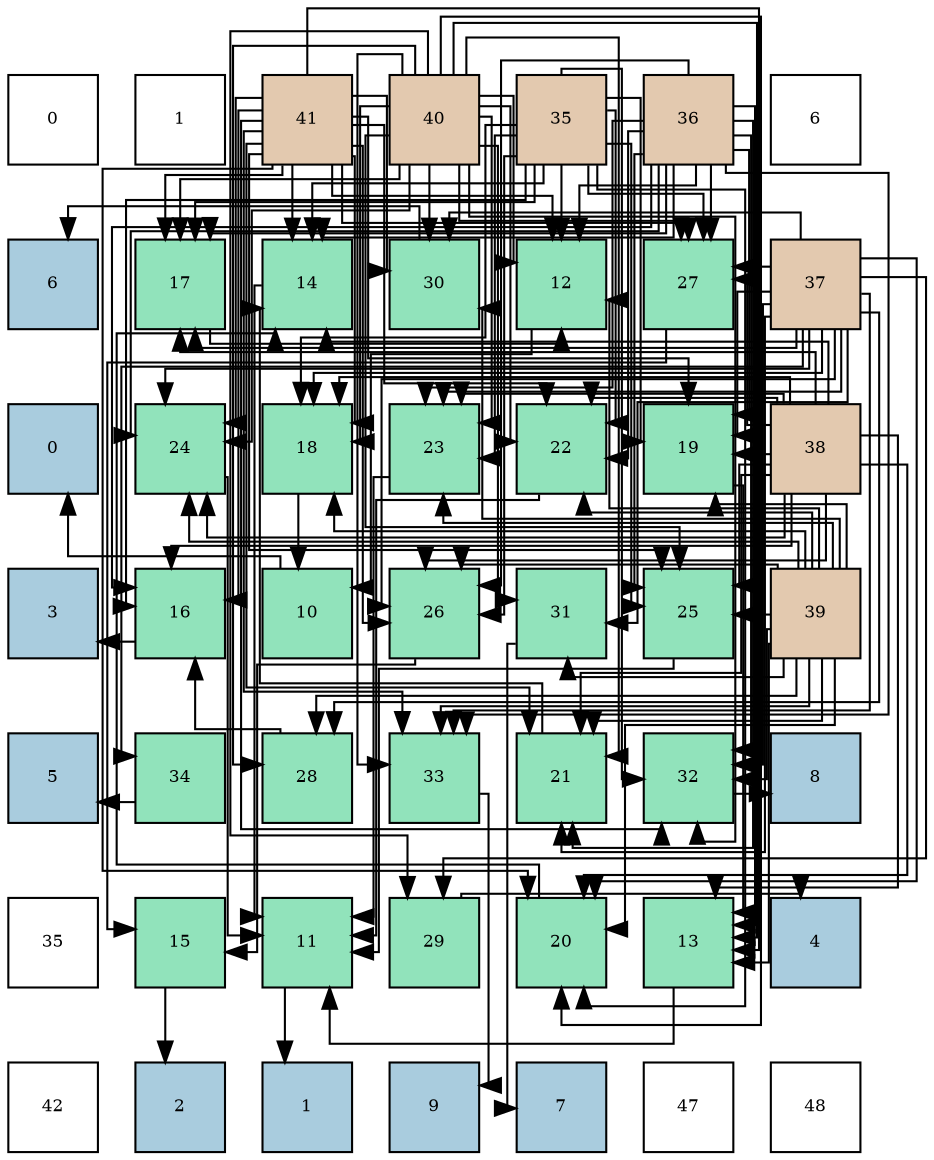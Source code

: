 digraph layout{
 rankdir=TB;
 splines=ortho;
 node [style=filled shape=square fixedsize=true width=0.6];
0[label="0", fontsize=8, fillcolor="#ffffff"];
1[label="1", fontsize=8, fillcolor="#ffffff"];
2[label="41", fontsize=8, fillcolor="#e3c9af"];
3[label="40", fontsize=8, fillcolor="#e3c9af"];
4[label="35", fontsize=8, fillcolor="#e3c9af"];
5[label="36", fontsize=8, fillcolor="#e3c9af"];
6[label="6", fontsize=8, fillcolor="#ffffff"];
7[label="6", fontsize=8, fillcolor="#a9ccde"];
8[label="17", fontsize=8, fillcolor="#91e3bb"];
9[label="14", fontsize=8, fillcolor="#91e3bb"];
10[label="30", fontsize=8, fillcolor="#91e3bb"];
11[label="12", fontsize=8, fillcolor="#91e3bb"];
12[label="27", fontsize=8, fillcolor="#91e3bb"];
13[label="37", fontsize=8, fillcolor="#e3c9af"];
14[label="0", fontsize=8, fillcolor="#a9ccde"];
15[label="24", fontsize=8, fillcolor="#91e3bb"];
16[label="18", fontsize=8, fillcolor="#91e3bb"];
17[label="23", fontsize=8, fillcolor="#91e3bb"];
18[label="22", fontsize=8, fillcolor="#91e3bb"];
19[label="19", fontsize=8, fillcolor="#91e3bb"];
20[label="38", fontsize=8, fillcolor="#e3c9af"];
21[label="3", fontsize=8, fillcolor="#a9ccde"];
22[label="16", fontsize=8, fillcolor="#91e3bb"];
23[label="10", fontsize=8, fillcolor="#91e3bb"];
24[label="26", fontsize=8, fillcolor="#91e3bb"];
25[label="31", fontsize=8, fillcolor="#91e3bb"];
26[label="25", fontsize=8, fillcolor="#91e3bb"];
27[label="39", fontsize=8, fillcolor="#e3c9af"];
28[label="5", fontsize=8, fillcolor="#a9ccde"];
29[label="34", fontsize=8, fillcolor="#91e3bb"];
30[label="28", fontsize=8, fillcolor="#91e3bb"];
31[label="33", fontsize=8, fillcolor="#91e3bb"];
32[label="21", fontsize=8, fillcolor="#91e3bb"];
33[label="32", fontsize=8, fillcolor="#91e3bb"];
34[label="8", fontsize=8, fillcolor="#a9ccde"];
35[label="35", fontsize=8, fillcolor="#ffffff"];
36[label="15", fontsize=8, fillcolor="#91e3bb"];
37[label="11", fontsize=8, fillcolor="#91e3bb"];
38[label="29", fontsize=8, fillcolor="#91e3bb"];
39[label="20", fontsize=8, fillcolor="#91e3bb"];
40[label="13", fontsize=8, fillcolor="#91e3bb"];
41[label="4", fontsize=8, fillcolor="#a9ccde"];
42[label="42", fontsize=8, fillcolor="#ffffff"];
43[label="2", fontsize=8, fillcolor="#a9ccde"];
44[label="1", fontsize=8, fillcolor="#a9ccde"];
45[label="9", fontsize=8, fillcolor="#a9ccde"];
46[label="7", fontsize=8, fillcolor="#a9ccde"];
47[label="47", fontsize=8, fillcolor="#ffffff"];
48[label="48", fontsize=8, fillcolor="#ffffff"];
edge [constraint=false, style=vis];23 -> 14;
37 -> 44;
11 -> 23;
40 -> 37;
9 -> 37;
36 -> 43;
22 -> 21;
8 -> 11;
16 -> 23;
19 -> 40;
39 -> 9;
32 -> 9;
18 -> 37;
17 -> 37;
15 -> 37;
26 -> 37;
24 -> 36;
12 -> 36;
30 -> 22;
38 -> 41;
10 -> 7;
25 -> 46;
33 -> 34;
31 -> 45;
29 -> 28;
4 -> 11;
4 -> 9;
4 -> 22;
4 -> 8;
4 -> 16;
4 -> 19;
4 -> 39;
4 -> 18;
4 -> 17;
4 -> 26;
4 -> 24;
4 -> 12;
4 -> 33;
5 -> 11;
5 -> 40;
5 -> 9;
5 -> 22;
5 -> 8;
5 -> 19;
5 -> 32;
5 -> 18;
5 -> 17;
5 -> 15;
5 -> 26;
5 -> 24;
5 -> 12;
5 -> 33;
5 -> 31;
13 -> 8;
13 -> 16;
13 -> 19;
13 -> 39;
13 -> 32;
13 -> 17;
13 -> 15;
13 -> 24;
13 -> 12;
13 -> 30;
13 -> 38;
13 -> 10;
13 -> 25;
13 -> 33;
13 -> 31;
13 -> 29;
20 -> 40;
20 -> 9;
20 -> 22;
20 -> 8;
20 -> 16;
20 -> 19;
20 -> 39;
20 -> 32;
20 -> 18;
20 -> 17;
20 -> 15;
20 -> 26;
20 -> 24;
20 -> 12;
27 -> 11;
27 -> 40;
27 -> 16;
27 -> 19;
27 -> 39;
27 -> 32;
27 -> 18;
27 -> 17;
27 -> 15;
27 -> 26;
27 -> 24;
27 -> 30;
27 -> 10;
27 -> 25;
27 -> 33;
27 -> 31;
3 -> 11;
3 -> 40;
3 -> 8;
3 -> 16;
3 -> 39;
3 -> 32;
3 -> 18;
3 -> 17;
3 -> 15;
3 -> 26;
3 -> 12;
3 -> 30;
3 -> 38;
3 -> 10;
3 -> 25;
3 -> 33;
3 -> 31;
2 -> 11;
2 -> 40;
2 -> 9;
2 -> 22;
2 -> 8;
2 -> 16;
2 -> 19;
2 -> 39;
2 -> 32;
2 -> 18;
2 -> 15;
2 -> 26;
2 -> 24;
2 -> 12;
2 -> 10;
2 -> 33;
2 -> 31;
edge [constraint=true, style=invis];
0 -> 7 -> 14 -> 21 -> 28 -> 35 -> 42;
1 -> 8 -> 15 -> 22 -> 29 -> 36 -> 43;
2 -> 9 -> 16 -> 23 -> 30 -> 37 -> 44;
3 -> 10 -> 17 -> 24 -> 31 -> 38 -> 45;
4 -> 11 -> 18 -> 25 -> 32 -> 39 -> 46;
5 -> 12 -> 19 -> 26 -> 33 -> 40 -> 47;
6 -> 13 -> 20 -> 27 -> 34 -> 41 -> 48;
rank = same {0 -> 1 -> 2 -> 3 -> 4 -> 5 -> 6};
rank = same {7 -> 8 -> 9 -> 10 -> 11 -> 12 -> 13};
rank = same {14 -> 15 -> 16 -> 17 -> 18 -> 19 -> 20};
rank = same {21 -> 22 -> 23 -> 24 -> 25 -> 26 -> 27};
rank = same {28 -> 29 -> 30 -> 31 -> 32 -> 33 -> 34};
rank = same {35 -> 36 -> 37 -> 38 -> 39 -> 40 -> 41};
rank = same {42 -> 43 -> 44 -> 45 -> 46 -> 47 -> 48};
}